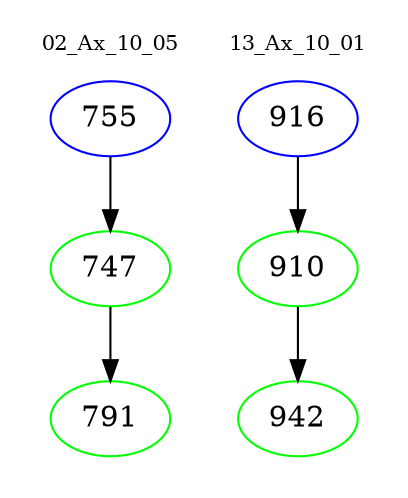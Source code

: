 digraph{
subgraph cluster_0 {
color = white
label = "02_Ax_10_05";
fontsize=10;
T0_755 [label="755", color="blue"]
T0_755 -> T0_747 [color="black"]
T0_747 [label="747", color="green"]
T0_747 -> T0_791 [color="black"]
T0_791 [label="791", color="green"]
}
subgraph cluster_1 {
color = white
label = "13_Ax_10_01";
fontsize=10;
T1_916 [label="916", color="blue"]
T1_916 -> T1_910 [color="black"]
T1_910 [label="910", color="green"]
T1_910 -> T1_942 [color="black"]
T1_942 [label="942", color="green"]
}
}

